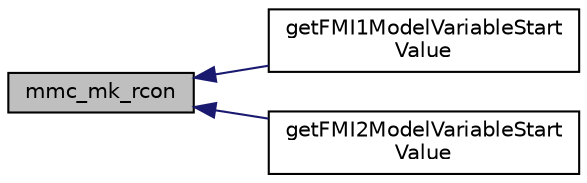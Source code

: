 digraph "mmc_mk_rcon"
{
  edge [fontname="Helvetica",fontsize="10",labelfontname="Helvetica",labelfontsize="10"];
  node [fontname="Helvetica",fontsize="10",shape=record];
  rankdir="LR";
  Node53 [label="mmc_mk_rcon",height=0.2,width=0.4,color="black", fillcolor="grey75", style="filled", fontcolor="black"];
  Node53 -> Node54 [dir="back",color="midnightblue",fontsize="10",style="solid",fontname="Helvetica"];
  Node54 [label="getFMI1ModelVariableStart\lValue",height=0.2,width=0.4,color="black", fillcolor="white", style="filled",URL="$df/d24/_f_m_i_impl_8c.html#aecca32488e1482036a68638ad98ac1cc"];
  Node53 -> Node55 [dir="back",color="midnightblue",fontsize="10",style="solid",fontname="Helvetica"];
  Node55 [label="getFMI2ModelVariableStart\lValue",height=0.2,width=0.4,color="black", fillcolor="white", style="filled",URL="$df/d24/_f_m_i_impl_8c.html#a23c841fcb393a01d04a0327a30af830b"];
}
